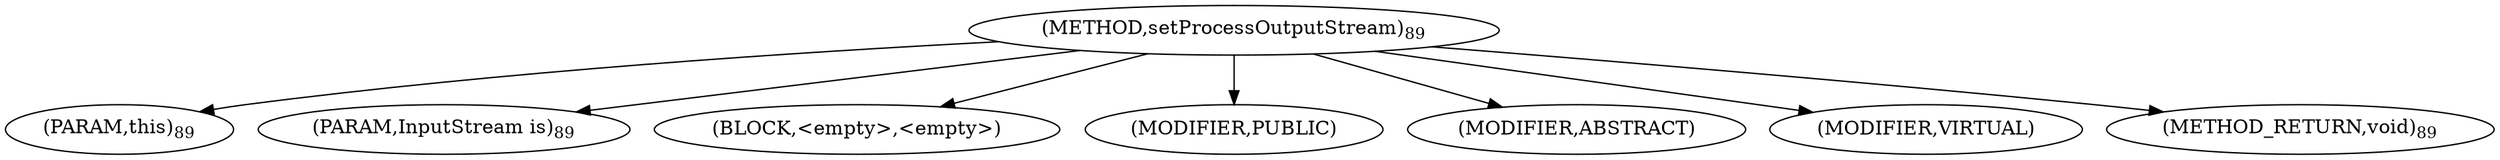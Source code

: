 digraph "setProcessOutputStream" {  
"26" [label = <(METHOD,setProcessOutputStream)<SUB>89</SUB>> ]
"27" [label = <(PARAM,this)<SUB>89</SUB>> ]
"28" [label = <(PARAM,InputStream is)<SUB>89</SUB>> ]
"29" [label = <(BLOCK,&lt;empty&gt;,&lt;empty&gt;)> ]
"30" [label = <(MODIFIER,PUBLIC)> ]
"31" [label = <(MODIFIER,ABSTRACT)> ]
"32" [label = <(MODIFIER,VIRTUAL)> ]
"33" [label = <(METHOD_RETURN,void)<SUB>89</SUB>> ]
  "26" -> "27" 
  "26" -> "28" 
  "26" -> "29" 
  "26" -> "30" 
  "26" -> "31" 
  "26" -> "32" 
  "26" -> "33" 
}
